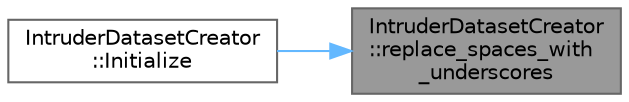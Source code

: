 digraph "IntruderDatasetCreator::replace_spaces_with_underscores"
{
 // LATEX_PDF_SIZE
  bgcolor="transparent";
  edge [fontname=Helvetica,fontsize=10,labelfontname=Helvetica,labelfontsize=10];
  node [fontname=Helvetica,fontsize=10,shape=box,height=0.2,width=0.4];
  rankdir="RL";
  Node1 [label="IntruderDatasetCreator\l::replace_spaces_with\l_underscores",height=0.2,width=0.4,color="gray40", fillcolor="grey60", style="filled", fontcolor="black",tooltip=" "];
  Node1 -> Node2 [dir="back",color="steelblue1",style="solid"];
  Node2 [label="IntruderDatasetCreator\l::Initialize",height=0.2,width=0.4,color="grey40", fillcolor="white", style="filled",URL="$class_intruder_dataset_creator.html#a41d4ed8f8ab42b57db50dd9560ce2585",tooltip=" "];
}
